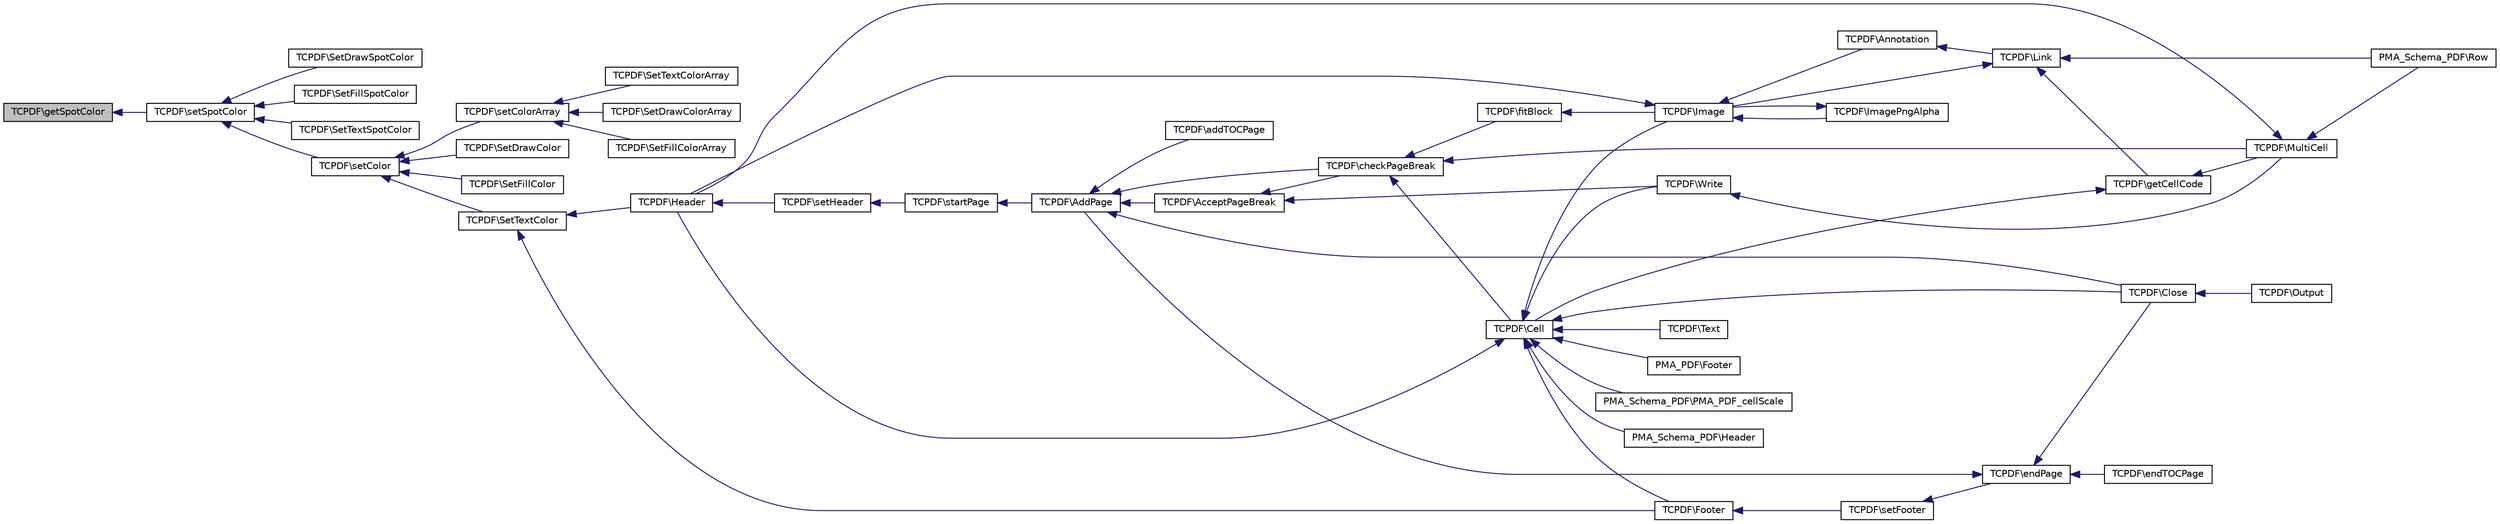 digraph G
{
  edge [fontname="Helvetica",fontsize="10",labelfontname="Helvetica",labelfontsize="10"];
  node [fontname="Helvetica",fontsize="10",shape=record];
  rankdir="LR";
  Node1 [label="TCPDF\\getSpotColor",height=0.2,width=0.4,color="black", fillcolor="grey75", style="filled" fontcolor="black"];
  Node1 -> Node2 [dir="back",color="midnightblue",fontsize="10",style="solid",fontname="Helvetica"];
  Node2 [label="TCPDF\\setSpotColor",height=0.2,width=0.4,color="black", fillcolor="white", style="filled",URL="$classTCPDF.html#af8af438c6e81b9794dc8d37c8f602aaf",tooltip="Set the spot color for the specified type (&#39;draw&#39;, &#39;fill&#39;, &#39;text&#39;)."];
  Node2 -> Node3 [dir="back",color="midnightblue",fontsize="10",style="solid",fontname="Helvetica"];
  Node3 [label="TCPDF\\SetDrawSpotColor",height=0.2,width=0.4,color="black", fillcolor="white", style="filled",URL="$classTCPDF.html#af17e978f511addd7a3000d71ebf4ab55",tooltip="Defines the spot color used for all drawing operations (lines, rectangles and cell borders)..."];
  Node2 -> Node4 [dir="back",color="midnightblue",fontsize="10",style="solid",fontname="Helvetica"];
  Node4 [label="TCPDF\\SetFillSpotColor",height=0.2,width=0.4,color="black", fillcolor="white", style="filled",URL="$classTCPDF.html#a78c46e485a0c0c10b0f8aee7169ffc67",tooltip="Defines the spot color used for all filling operations (filled rectangles and cell backgrounds)..."];
  Node2 -> Node5 [dir="back",color="midnightblue",fontsize="10",style="solid",fontname="Helvetica"];
  Node5 [label="TCPDF\\SetTextSpotColor",height=0.2,width=0.4,color="black", fillcolor="white", style="filled",URL="$classTCPDF.html#af18f6bdb79e68fd8ed6386d2bb98e9a2",tooltip="Defines the spot color used for text."];
  Node2 -> Node6 [dir="back",color="midnightblue",fontsize="10",style="solid",fontname="Helvetica"];
  Node6 [label="TCPDF\\setColor",height=0.2,width=0.4,color="black", fillcolor="white", style="filled",URL="$classTCPDF.html#a8b80c7e5aae2bc717b469eda5ee755fd",tooltip="Defines the color used by the specified type (&#39;draw&#39;, &#39;fill&#39;, &#39;text&#39;)."];
  Node6 -> Node7 [dir="back",color="midnightblue",fontsize="10",style="solid",fontname="Helvetica"];
  Node7 [label="TCPDF\\setColorArray",height=0.2,width=0.4,color="black", fillcolor="white", style="filled",URL="$classTCPDF.html#aa0bd7035053a662b8d946ec411bebb14",tooltip="Set the color array for the specified type (&#39;draw&#39;, &#39;fill&#39;, &#39;text&#39;)."];
  Node7 -> Node8 [dir="back",color="midnightblue",fontsize="10",style="solid",fontname="Helvetica"];
  Node8 [label="TCPDF\\SetDrawColorArray",height=0.2,width=0.4,color="black", fillcolor="white", style="filled",URL="$classTCPDF.html#a8f3481f3ce8a4fcd40ac1e1a6bd8960e",tooltip="Defines the color used for all drawing operations (lines, rectangles and cell borders)."];
  Node7 -> Node9 [dir="back",color="midnightblue",fontsize="10",style="solid",fontname="Helvetica"];
  Node9 [label="TCPDF\\SetFillColorArray",height=0.2,width=0.4,color="black", fillcolor="white", style="filled",URL="$classTCPDF.html#a850dd347f649c99548a193f2b84a502e",tooltip="Defines the color used for all filling operations (filled rectangles and cell backgrounds)."];
  Node7 -> Node10 [dir="back",color="midnightblue",fontsize="10",style="solid",fontname="Helvetica"];
  Node10 [label="TCPDF\\SetTextColorArray",height=0.2,width=0.4,color="black", fillcolor="white", style="filled",URL="$classTCPDF.html#ae6e2854e4d5c71966ef5121934c24566",tooltip="Defines the color used for text."];
  Node6 -> Node11 [dir="back",color="midnightblue",fontsize="10",style="solid",fontname="Helvetica"];
  Node11 [label="TCPDF\\SetDrawColor",height=0.2,width=0.4,color="black", fillcolor="white", style="filled",URL="$classTCPDF.html#a3d0447ea40384cf67763041a55cf6eca",tooltip="Defines the color used for all drawing operations (lines, rectangles and cell borders)."];
  Node6 -> Node12 [dir="back",color="midnightblue",fontsize="10",style="solid",fontname="Helvetica"];
  Node12 [label="TCPDF\\SetFillColor",height=0.2,width=0.4,color="black", fillcolor="white", style="filled",URL="$classTCPDF.html#abad599cd85cc60cbe9cbb7765ccfb535",tooltip="Defines the color used for all filling operations (filled rectangles and cell backgrounds)."];
  Node6 -> Node13 [dir="back",color="midnightblue",fontsize="10",style="solid",fontname="Helvetica"];
  Node13 [label="TCPDF\\SetTextColor",height=0.2,width=0.4,color="black", fillcolor="white", style="filled",URL="$classTCPDF.html#ab1c0ea925d0e76abd0298ebab4f75140",tooltip="Defines the color used for text."];
  Node13 -> Node14 [dir="back",color="midnightblue",fontsize="10",style="solid",fontname="Helvetica"];
  Node14 [label="TCPDF\\Header",height=0.2,width=0.4,color="black", fillcolor="white", style="filled",URL="$classTCPDF.html#a553f8a9bbb5301f983ebfd64544cb7a8",tooltip="This method is used to render the page header."];
  Node14 -> Node15 [dir="back",color="midnightblue",fontsize="10",style="solid",fontname="Helvetica"];
  Node15 [label="TCPDF\\setHeader",height=0.2,width=0.4,color="black", fillcolor="white", style="filled",URL="$classTCPDF.html#a9e36d6b325764815dd652636ece7eead",tooltip="This method is used to render the page header."];
  Node15 -> Node16 [dir="back",color="midnightblue",fontsize="10",style="solid",fontname="Helvetica"];
  Node16 [label="TCPDF\\startPage",height=0.2,width=0.4,color="black", fillcolor="white", style="filled",URL="$classTCPDF.html#a02c319c0adc5a464351d428ae4602aae",tooltip="Starts a new page to the document."];
  Node16 -> Node17 [dir="back",color="midnightblue",fontsize="10",style="solid",fontname="Helvetica"];
  Node17 [label="TCPDF\\AddPage",height=0.2,width=0.4,color="black", fillcolor="white", style="filled",URL="$classTCPDF.html#a5171e20b366b74523709d84c349c1ced",tooltip="Adds a new page to the document."];
  Node17 -> Node18 [dir="back",color="midnightblue",fontsize="10",style="solid",fontname="Helvetica"];
  Node18 [label="TCPDF\\Close",height=0.2,width=0.4,color="black", fillcolor="white", style="filled",URL="$classTCPDF.html#a2ea842192062587293c25981098c820c",tooltip="Terminates the PDF document."];
  Node18 -> Node19 [dir="back",color="midnightblue",fontsize="10",style="solid",fontname="Helvetica"];
  Node19 [label="TCPDF\\Output",height=0.2,width=0.4,color="black", fillcolor="white", style="filled",URL="$classTCPDF.html#a3d6dcb62298ec9d42e9125ee2f5b23a1",tooltip="Send the document to a given destination: string, local file or browser."];
  Node17 -> Node20 [dir="back",color="midnightblue",fontsize="10",style="solid",fontname="Helvetica"];
  Node20 [label="TCPDF\\addTOCPage",height=0.2,width=0.4,color="black", fillcolor="white", style="filled",URL="$classTCPDF.html#ad5303676c4d5a355672dd599eb263a50",tooltip="Adds a new TOC (Table Of Content) page to the document."];
  Node17 -> Node21 [dir="back",color="midnightblue",fontsize="10",style="solid",fontname="Helvetica"];
  Node21 [label="TCPDF\\AcceptPageBreak",height=0.2,width=0.4,color="black", fillcolor="white", style="filled",URL="$classTCPDF.html#aa24046de2993933f62d60a2936a22970",tooltip="Whenever a page break condition is met, the method is called, and the break is issued or not dependin..."];
  Node21 -> Node22 [dir="back",color="midnightblue",fontsize="10",style="solid",fontname="Helvetica"];
  Node22 [label="TCPDF\\checkPageBreak",height=0.2,width=0.4,color="black", fillcolor="white", style="filled",URL="$classTCPDF.html#a9e8e4b4d75485b8f1e3aa2133a811e50",tooltip="Add page if needed."];
  Node22 -> Node23 [dir="back",color="midnightblue",fontsize="10",style="solid",fontname="Helvetica"];
  Node23 [label="TCPDF\\Cell",height=0.2,width=0.4,color="black", fillcolor="white", style="filled",URL="$classTCPDF.html#a33b265e5eb3e4d1d4fedfe29f8166f31",tooltip="Prints a cell (rectangular area) with optional borders, background color and character string..."];
  Node23 -> Node24 [dir="back",color="midnightblue",fontsize="10",style="solid",fontname="Helvetica"];
  Node24 [label="PMA_PDF\\Footer",height=0.2,width=0.4,color="black", fillcolor="white", style="filled",URL="$classPMA__PDF.html#a4e445e31fe96417390cf0c0c30a79e52",tooltip="This function must be named &quot;Footer&quot; to work with the TCPDF library."];
  Node23 -> Node25 [dir="back",color="midnightblue",fontsize="10",style="solid",fontname="Helvetica"];
  Node25 [label="PMA_Schema_PDF\\PMA_PDF_cellScale",height=0.2,width=0.4,color="black", fillcolor="white", style="filled",URL="$classPMA__Schema__PDF.html#a37501090b2b0aa83dc4856b1f4599c73",tooltip="Outputs a scaled cell."];
  Node23 -> Node26 [dir="back",color="midnightblue",fontsize="10",style="solid",fontname="Helvetica"];
  Node26 [label="PMA_Schema_PDF\\Header",height=0.2,width=0.4,color="black", fillcolor="white", style="filled",URL="$classPMA__Schema__PDF.html#aefdd44d7af2b60a0cfd597786c6bb1d1",tooltip="This method is used to render the page header."];
  Node23 -> Node18 [dir="back",color="midnightblue",fontsize="10",style="solid",fontname="Helvetica"];
  Node23 -> Node14 [dir="back",color="midnightblue",fontsize="10",style="solid",fontname="Helvetica"];
  Node23 -> Node27 [dir="back",color="midnightblue",fontsize="10",style="solid",fontname="Helvetica"];
  Node27 [label="TCPDF\\Footer",height=0.2,width=0.4,color="black", fillcolor="white", style="filled",URL="$classTCPDF.html#ae40eff8871e1deebf4bea96de4d8a3e4",tooltip="This method is used to render the page footer."];
  Node27 -> Node28 [dir="back",color="midnightblue",fontsize="10",style="solid",fontname="Helvetica"];
  Node28 [label="TCPDF\\setFooter",height=0.2,width=0.4,color="black", fillcolor="white", style="filled",URL="$classTCPDF.html#a7b0675e51b6f7ab3e4730feef3c86fb5",tooltip="This method is used to render the page footer."];
  Node28 -> Node29 [dir="back",color="midnightblue",fontsize="10",style="solid",fontname="Helvetica"];
  Node29 [label="TCPDF\\endPage",height=0.2,width=0.4,color="black", fillcolor="white", style="filled",URL="$classTCPDF.html#a79a37b42b7c47e3ec1f5f150129d3b3c",tooltip="Terminate the current page."];
  Node29 -> Node18 [dir="back",color="midnightblue",fontsize="10",style="solid",fontname="Helvetica"];
  Node29 -> Node30 [dir="back",color="midnightblue",fontsize="10",style="solid",fontname="Helvetica"];
  Node30 [label="TCPDF\\endTOCPage",height=0.2,width=0.4,color="black", fillcolor="white", style="filled",URL="$classTCPDF.html#a02a272341e600d3c69836d1a564d29e0",tooltip="Terminate the current TOC (Table Of Content) page."];
  Node29 -> Node17 [dir="back",color="midnightblue",fontsize="10",style="solid",fontname="Helvetica"];
  Node23 -> Node31 [dir="back",color="midnightblue",fontsize="10",style="solid",fontname="Helvetica"];
  Node31 [label="TCPDF\\Text",height=0.2,width=0.4,color="black", fillcolor="white", style="filled",URL="$classTCPDF.html#abf1daa47cbb1f2abe310d19124a1e35e",tooltip="Prints a text cell at the specified position."];
  Node23 -> Node32 [dir="back",color="midnightblue",fontsize="10",style="solid",fontname="Helvetica"];
  Node32 [label="TCPDF\\Write",height=0.2,width=0.4,color="black", fillcolor="white", style="filled",URL="$classTCPDF.html#a6669ae88090963e9487d0388c7577dc9",tooltip="This method prints text from the current position."];
  Node32 -> Node33 [dir="back",color="midnightblue",fontsize="10",style="solid",fontname="Helvetica"];
  Node33 [label="TCPDF\\MultiCell",height=0.2,width=0.4,color="black", fillcolor="white", style="filled",URL="$classTCPDF.html#aa81d4b585de305c054760ec983ed3ece",tooltip="This method allows printing text with line breaks."];
  Node33 -> Node34 [dir="back",color="midnightblue",fontsize="10",style="solid",fontname="Helvetica"];
  Node34 [label="PMA_Schema_PDF\\Row",height=0.2,width=0.4,color="black", fillcolor="white", style="filled",URL="$classPMA__Schema__PDF.html#a0e923e10c0fed8fe57e2436ceb51ccf2"];
  Node33 -> Node14 [dir="back",color="midnightblue",fontsize="10",style="solid",fontname="Helvetica"];
  Node23 -> Node35 [dir="back",color="midnightblue",fontsize="10",style="solid",fontname="Helvetica"];
  Node35 [label="TCPDF\\Image",height=0.2,width=0.4,color="black", fillcolor="white", style="filled",URL="$classTCPDF.html#a714c2bee7d6b39d4d6d304540c761352",tooltip="Puts an image in the page."];
  Node35 -> Node14 [dir="back",color="midnightblue",fontsize="10",style="solid",fontname="Helvetica"];
  Node35 -> Node36 [dir="back",color="midnightblue",fontsize="10",style="solid",fontname="Helvetica"];
  Node36 [label="TCPDF\\Annotation",height=0.2,width=0.4,color="black", fillcolor="white", style="filled",URL="$classTCPDF.html#a6b05e14a0ff7b12eb78f884cabd69e9b",tooltip="Puts a markup annotation on a rectangular area of the page."];
  Node36 -> Node37 [dir="back",color="midnightblue",fontsize="10",style="solid",fontname="Helvetica"];
  Node37 [label="TCPDF\\Link",height=0.2,width=0.4,color="black", fillcolor="white", style="filled",URL="$classTCPDF.html#ab87bf1826384fbfe30eb499d42f1d994",tooltip="Puts a link on a rectangular area of the page."];
  Node37 -> Node34 [dir="back",color="midnightblue",fontsize="10",style="solid",fontname="Helvetica"];
  Node37 -> Node38 [dir="back",color="midnightblue",fontsize="10",style="solid",fontname="Helvetica"];
  Node38 [label="TCPDF\\getCellCode",height=0.2,width=0.4,color="black", fillcolor="white", style="filled",URL="$classTCPDF.html#aa064c22c3ff653664433fc4e05fa8efc",tooltip="Returns the PDF string code to print a cell (rectangular area) with optional borders, background color and character string."];
  Node38 -> Node23 [dir="back",color="midnightblue",fontsize="10",style="solid",fontname="Helvetica"];
  Node38 -> Node33 [dir="back",color="midnightblue",fontsize="10",style="solid",fontname="Helvetica"];
  Node37 -> Node35 [dir="back",color="midnightblue",fontsize="10",style="solid",fontname="Helvetica"];
  Node35 -> Node39 [dir="back",color="midnightblue",fontsize="10",style="solid",fontname="Helvetica"];
  Node39 [label="TCPDF\\ImagePngAlpha",height=0.2,width=0.4,color="black", fillcolor="white", style="filled",URL="$classTCPDF.html#a63318e9e32a06621bb98c59cd660a835",tooltip="Extract info from a PNG image with alpha channel using the GD library."];
  Node39 -> Node35 [dir="back",color="midnightblue",fontsize="10",style="solid",fontname="Helvetica"];
  Node22 -> Node33 [dir="back",color="midnightblue",fontsize="10",style="solid",fontname="Helvetica"];
  Node22 -> Node40 [dir="back",color="midnightblue",fontsize="10",style="solid",fontname="Helvetica"];
  Node40 [label="TCPDF\\fitBlock",height=0.2,width=0.4,color="black", fillcolor="white", style="filled",URL="$classTCPDF.html#af1db92d221fd87c76d7c607f32266d0a",tooltip="Set the block dimensions accounting for page breaks and page/column fitting."];
  Node40 -> Node35 [dir="back",color="midnightblue",fontsize="10",style="solid",fontname="Helvetica"];
  Node21 -> Node32 [dir="back",color="midnightblue",fontsize="10",style="solid",fontname="Helvetica"];
  Node17 -> Node22 [dir="back",color="midnightblue",fontsize="10",style="solid",fontname="Helvetica"];
  Node13 -> Node27 [dir="back",color="midnightblue",fontsize="10",style="solid",fontname="Helvetica"];
}
